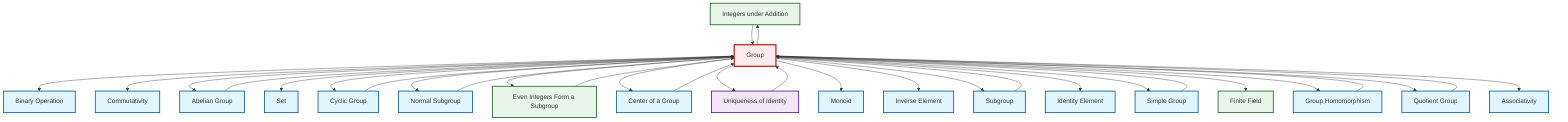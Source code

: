 graph TD
    classDef definition fill:#e1f5fe,stroke:#01579b,stroke-width:2px
    classDef theorem fill:#f3e5f5,stroke:#4a148c,stroke-width:2px
    classDef axiom fill:#fff3e0,stroke:#e65100,stroke-width:2px
    classDef example fill:#e8f5e9,stroke:#1b5e20,stroke-width:2px
    classDef current fill:#ffebee,stroke:#b71c1c,stroke-width:3px
    ex-integers-addition["Integers under Addition"]:::example
    def-binary-operation["Binary Operation"]:::definition
    def-normal-subgroup["Normal Subgroup"]:::definition
    def-commutativity["Commutativity"]:::definition
    def-center-of-group["Center of a Group"]:::definition
    def-quotient-group["Quotient Group"]:::definition
    def-abelian-group["Abelian Group"]:::definition
    def-inverse-element["Inverse Element"]:::definition
    ex-even-integers-subgroup["Even Integers Form a Subgroup"]:::example
    thm-unique-identity["Uniqueness of Identity"]:::theorem
    def-simple-group["Simple Group"]:::definition
    def-subgroup["Subgroup"]:::definition
    def-cyclic-group["Cyclic Group"]:::definition
    def-homomorphism["Group Homomorphism"]:::definition
    ex-finite-field["Finite Field"]:::example
    def-monoid["Monoid"]:::definition
    def-group["Group"]:::definition
    def-set["Set"]:::definition
    def-associativity["Associativity"]:::definition
    def-identity-element["Identity Element"]:::definition
    def-group --> def-binary-operation
    def-group --> def-commutativity
    def-group --> def-abelian-group
    ex-even-integers-subgroup --> def-group
    def-group --> def-set
    def-group --> def-cyclic-group
    def-group --> def-normal-subgroup
    def-group --> ex-even-integers-subgroup
    def-group --> def-center-of-group
    def-group --> thm-unique-identity
    def-homomorphism --> def-group
    def-group --> def-monoid
    def-quotient-group --> def-group
    def-group --> def-inverse-element
    def-abelian-group --> def-group
    def-group --> def-subgroup
    def-group --> def-identity-element
    ex-integers-addition --> def-group
    def-group --> def-simple-group
    def-group --> ex-finite-field
    def-normal-subgroup --> def-group
    def-simple-group --> def-group
    def-subgroup --> def-group
    def-cyclic-group --> def-group
    def-group --> def-homomorphism
    def-center-of-group --> def-group
    thm-unique-identity --> def-group
    def-group --> def-quotient-group
    def-group --> def-associativity
    def-group --> ex-integers-addition
    class def-group current